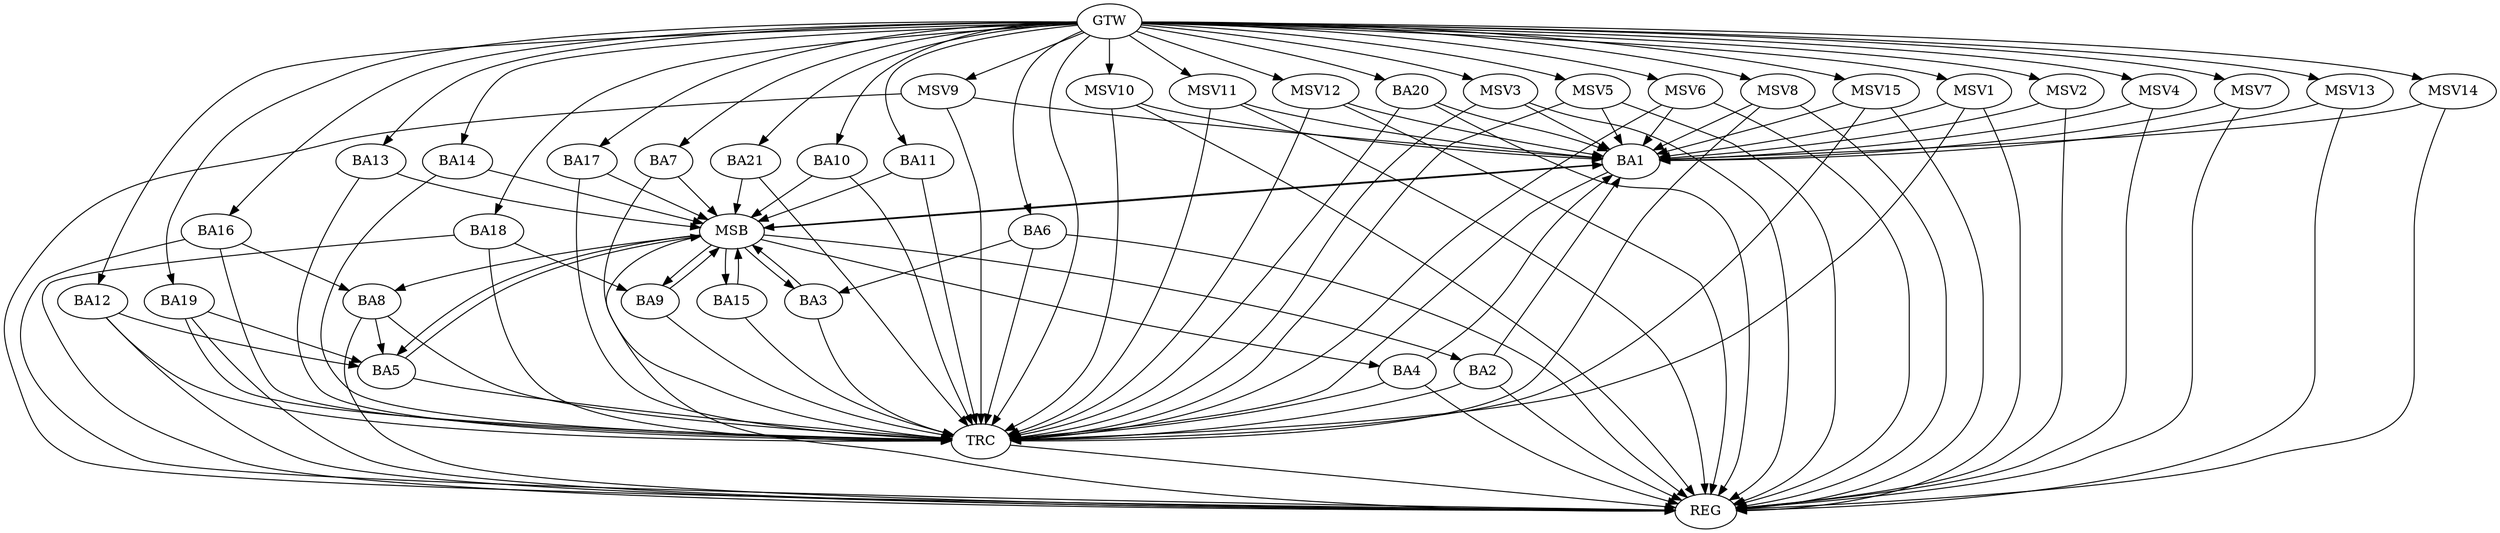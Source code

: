 strict digraph G {
  BA1 [ label="BA1" ];
  BA2 [ label="BA2" ];
  BA3 [ label="BA3" ];
  BA4 [ label="BA4" ];
  BA5 [ label="BA5" ];
  BA6 [ label="BA6" ];
  BA7 [ label="BA7" ];
  BA8 [ label="BA8" ];
  BA9 [ label="BA9" ];
  BA10 [ label="BA10" ];
  BA11 [ label="BA11" ];
  BA12 [ label="BA12" ];
  BA13 [ label="BA13" ];
  BA14 [ label="BA14" ];
  BA15 [ label="BA15" ];
  BA16 [ label="BA16" ];
  BA17 [ label="BA17" ];
  BA18 [ label="BA18" ];
  BA19 [ label="BA19" ];
  BA20 [ label="BA20" ];
  BA21 [ label="BA21" ];
  GTW [ label="GTW" ];
  REG [ label="REG" ];
  MSB [ label="MSB" ];
  TRC [ label="TRC" ];
  MSV1 [ label="MSV1" ];
  MSV2 [ label="MSV2" ];
  MSV3 [ label="MSV3" ];
  MSV4 [ label="MSV4" ];
  MSV5 [ label="MSV5" ];
  MSV6 [ label="MSV6" ];
  MSV7 [ label="MSV7" ];
  MSV8 [ label="MSV8" ];
  MSV9 [ label="MSV9" ];
  MSV10 [ label="MSV10" ];
  MSV11 [ label="MSV11" ];
  MSV12 [ label="MSV12" ];
  MSV13 [ label="MSV13" ];
  MSV14 [ label="MSV14" ];
  MSV15 [ label="MSV15" ];
  BA2 -> BA1;
  BA4 -> BA1;
  BA6 -> BA3;
  BA8 -> BA5;
  BA12 -> BA5;
  BA16 -> BA8;
  BA18 -> BA9;
  BA19 -> BA5;
  BA20 -> BA1;
  GTW -> BA6;
  GTW -> BA7;
  GTW -> BA10;
  GTW -> BA11;
  GTW -> BA12;
  GTW -> BA13;
  GTW -> BA14;
  GTW -> BA16;
  GTW -> BA17;
  GTW -> BA18;
  GTW -> BA19;
  GTW -> BA20;
  GTW -> BA21;
  BA2 -> REG;
  BA4 -> REG;
  BA6 -> REG;
  BA8 -> REG;
  BA12 -> REG;
  BA16 -> REG;
  BA18 -> REG;
  BA19 -> REG;
  BA20 -> REG;
  BA1 -> MSB;
  MSB -> BA2;
  MSB -> REG;
  BA3 -> MSB;
  MSB -> BA1;
  BA5 -> MSB;
  BA7 -> MSB;
  MSB -> BA4;
  BA9 -> MSB;
  MSB -> BA8;
  BA10 -> MSB;
  MSB -> BA3;
  BA11 -> MSB;
  BA13 -> MSB;
  MSB -> BA5;
  BA14 -> MSB;
  BA15 -> MSB;
  BA17 -> MSB;
  MSB -> BA9;
  BA21 -> MSB;
  MSB -> BA15;
  BA1 -> TRC;
  BA2 -> TRC;
  BA3 -> TRC;
  BA4 -> TRC;
  BA5 -> TRC;
  BA6 -> TRC;
  BA7 -> TRC;
  BA8 -> TRC;
  BA9 -> TRC;
  BA10 -> TRC;
  BA11 -> TRC;
  BA12 -> TRC;
  BA13 -> TRC;
  BA14 -> TRC;
  BA15 -> TRC;
  BA16 -> TRC;
  BA17 -> TRC;
  BA18 -> TRC;
  BA19 -> TRC;
  BA20 -> TRC;
  BA21 -> TRC;
  GTW -> TRC;
  TRC -> REG;
  MSV1 -> BA1;
  GTW -> MSV1;
  MSV1 -> REG;
  MSV1 -> TRC;
  MSV2 -> BA1;
  MSV3 -> BA1;
  MSV4 -> BA1;
  GTW -> MSV2;
  MSV2 -> REG;
  GTW -> MSV3;
  MSV3 -> REG;
  MSV3 -> TRC;
  GTW -> MSV4;
  MSV4 -> REG;
  MSV5 -> BA1;
  MSV6 -> BA1;
  GTW -> MSV5;
  MSV5 -> REG;
  MSV5 -> TRC;
  GTW -> MSV6;
  MSV6 -> REG;
  MSV6 -> TRC;
  MSV7 -> BA1;
  MSV8 -> BA1;
  GTW -> MSV7;
  MSV7 -> REG;
  GTW -> MSV8;
  MSV8 -> REG;
  MSV8 -> TRC;
  MSV9 -> BA1;
  GTW -> MSV9;
  MSV9 -> REG;
  MSV9 -> TRC;
  MSV10 -> BA1;
  GTW -> MSV10;
  MSV10 -> REG;
  MSV10 -> TRC;
  MSV11 -> BA1;
  GTW -> MSV11;
  MSV11 -> REG;
  MSV11 -> TRC;
  MSV12 -> BA1;
  GTW -> MSV12;
  MSV12 -> REG;
  MSV12 -> TRC;
  MSV13 -> BA1;
  GTW -> MSV13;
  MSV13 -> REG;
  MSV14 -> BA1;
  MSV15 -> BA1;
  GTW -> MSV14;
  MSV14 -> REG;
  GTW -> MSV15;
  MSV15 -> REG;
  MSV15 -> TRC;
}
